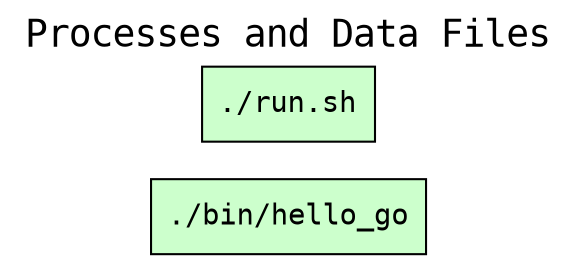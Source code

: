 
digraph wt_run {
rankdir=LR
fontname=Courier; fontsize=18; labelloc=t
label="Processes and Data Files"
node[shape=box style="filled" fillcolor="#CCFFCC" peripheries=1 fontname=Courier]
"exe:e2" [label="./bin/hello_go"]
"exe:e1" [label="./run.sh"]
node[shape=box style="rounded,filled" fillcolor="#FFFFCC" peripheries=1 fontname=Helvetica]
}

